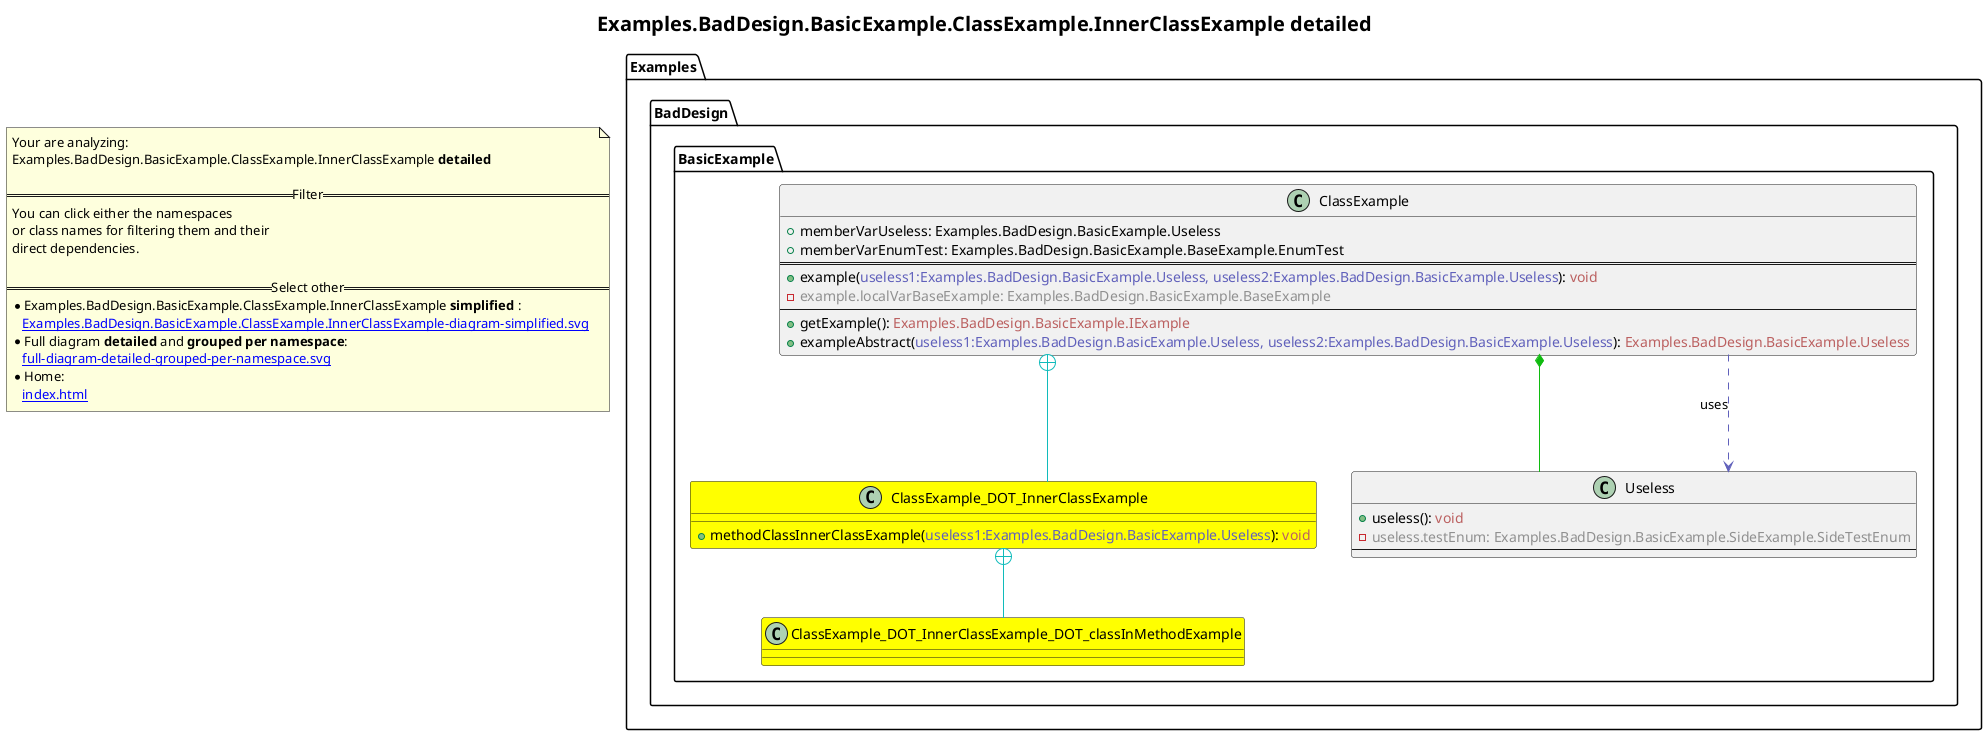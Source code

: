 @startuml
skinparam linetype ortho
title <size:20>Examples.BadDesign.BasicExample.ClassExample.InnerClassExample **detailed** </size>
note "Your are analyzing:\nExamples.BadDesign.BasicExample.ClassExample.InnerClassExample **detailed** \n\n==Filter==\nYou can click either the namespaces \nor class names for filtering them and their\ndirect dependencies.\n\n==Select other==\n* Examples.BadDesign.BasicExample.ClassExample.InnerClassExample **simplified** :\n   [[Examples.BadDesign.BasicExample.ClassExample.InnerClassExample-diagram-simplified.svg]]\n* Full diagram **detailed** and **grouped per namespace**:\n   [[full-diagram-detailed-grouped-per-namespace.svg]]\n* Home:\n   [[index.html]]" as FloatingNote
    class Examples.BadDesign.BasicExample.ClassExample_DOT_InnerClassExample_DOT_classInMethodExample [[Examples.BadDesign.BasicExample.ClassExample.InnerClassExample.classInMethodExample-diagram-detailed.svg]] #yellow {
    }
    class Examples.BadDesign.BasicExample.ClassExample_DOT_InnerClassExample [[Examples.BadDesign.BasicExample.ClassExample.InnerClassExample-diagram-detailed.svg]] #yellow {
      + methodClassInnerClassExample(<font color="6060BB">useless1:Examples.BadDesign.BasicExample.Useless</font>): <font color="BB6060">void</font>
    }
    class Examples.BadDesign.BasicExample.Useless [[Examples.BadDesign.BasicExample.Useless-diagram-detailed.svg]]  {
      + useless(<font color="6060BB"></font>): <font color="BB6060">void</font>
      - <font color="909090">useless.testEnum: Examples.BadDesign.BasicExample.SideExample.SideTestEnum</font>
--
    }
    class Examples.BadDesign.BasicExample.ClassExample [[Examples.BadDesign.BasicExample.ClassExample-diagram-detailed.svg]]  {
      + memberVarUseless: Examples.BadDesign.BasicExample.Useless
      + memberVarEnumTest: Examples.BadDesign.BasicExample.BaseExample.EnumTest
==
      + example(<font color="6060BB">useless1:Examples.BadDesign.BasicExample.Useless, useless2:Examples.BadDesign.BasicExample.Useless</font>): <font color="BB6060">void</font>
      - <font color="909090">example.localVarBaseExample: Examples.BadDesign.BasicExample.BaseExample</font>
--
      + getExample(<font color="6060BB"></font>): <font color="BB6060">Examples.BadDesign.BasicExample.IExample</font>
      + exampleAbstract(<font color="6060BB">useless1:Examples.BadDesign.BasicExample.Useless, useless2:Examples.BadDesign.BasicExample.Useless</font>): <font color="BB6060">Examples.BadDesign.BasicExample.Useless</font>
    }
 ' *************************************** 
 ' *************************************** 
 ' *************************************** 
' Class relations extracted from namespace:
' Examples.BadDesign.BasicExample
Examples.BadDesign.BasicExample.ClassExample_DOT_InnerClassExample +-[#10BBBB]- Examples.BadDesign.BasicExample.ClassExample_DOT_InnerClassExample_DOT_classInMethodExample 
Examples.BadDesign.BasicExample.ClassExample.InnerClassExample .[#6060BB].> Examples.BadDesign.BasicExample.Useless  : uses 
Examples.BadDesign.BasicExample.ClassExample +-[#10BBBB]- Examples.BadDesign.BasicExample.ClassExample_DOT_InnerClassExample 
Examples.BadDesign.BasicExample.ClassExample *-[#10BB10]- Examples.BadDesign.BasicExample.Useless 
Examples.BadDesign.BasicExample.ClassExample .[#6060BB].> Examples.BadDesign.BasicExample.Useless  : uses 
@enduml